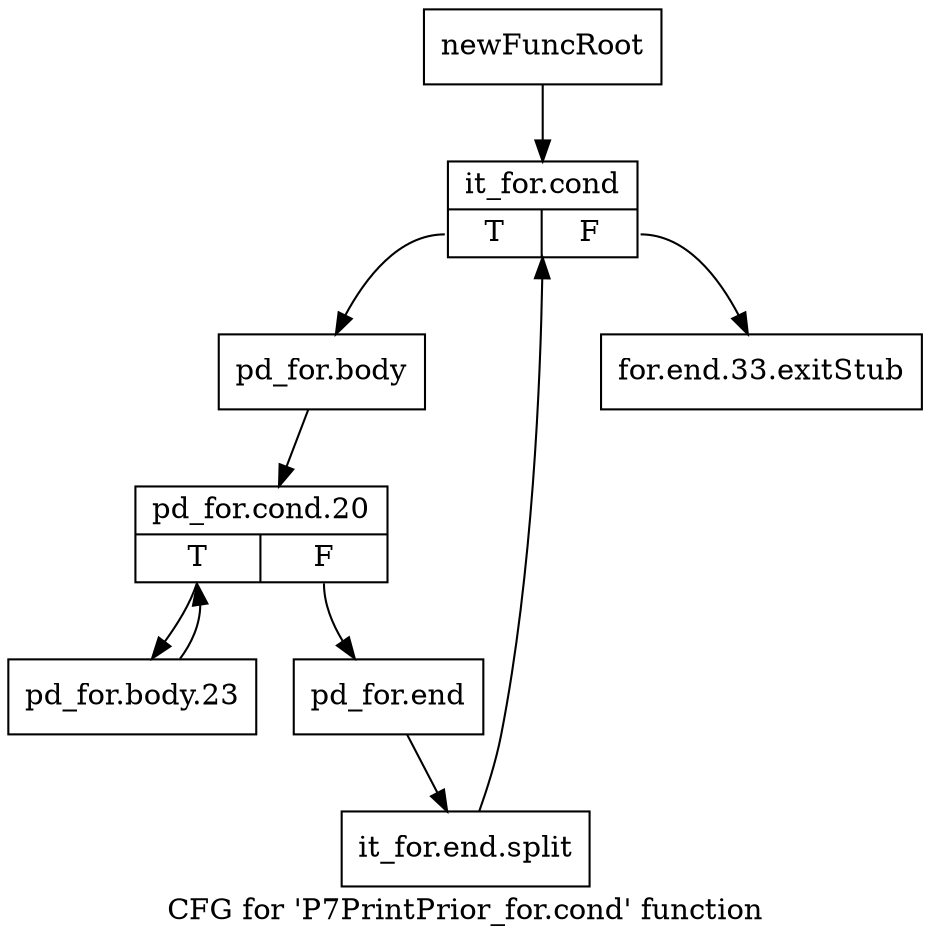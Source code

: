 digraph "CFG for 'P7PrintPrior_for.cond' function" {
	label="CFG for 'P7PrintPrior_for.cond' function";

	Node0x2eed270 [shape=record,label="{newFuncRoot}"];
	Node0x2eed270 -> Node0x2eed310;
	Node0x2eed2c0 [shape=record,label="{for.end.33.exitStub}"];
	Node0x2eed310 [shape=record,label="{it_for.cond|{<s0>T|<s1>F}}"];
	Node0x2eed310:s0 -> Node0x2eed790;
	Node0x2eed310:s1 -> Node0x2eed2c0;
	Node0x2eed790 [shape=record,label="{pd_for.body}"];
	Node0x2eed790 -> Node0x2eed7e0;
	Node0x2eed7e0 [shape=record,label="{pd_for.cond.20|{<s0>T|<s1>F}}"];
	Node0x2eed7e0:s0 -> Node0x2eed880;
	Node0x2eed7e0:s1 -> Node0x2eed830;
	Node0x2eed830 [shape=record,label="{pd_for.end}"];
	Node0x2eed830 -> Node0x37d0040;
	Node0x37d0040 [shape=record,label="{it_for.end.split}"];
	Node0x37d0040 -> Node0x2eed310;
	Node0x2eed880 [shape=record,label="{pd_for.body.23}"];
	Node0x2eed880 -> Node0x2eed7e0;
}
